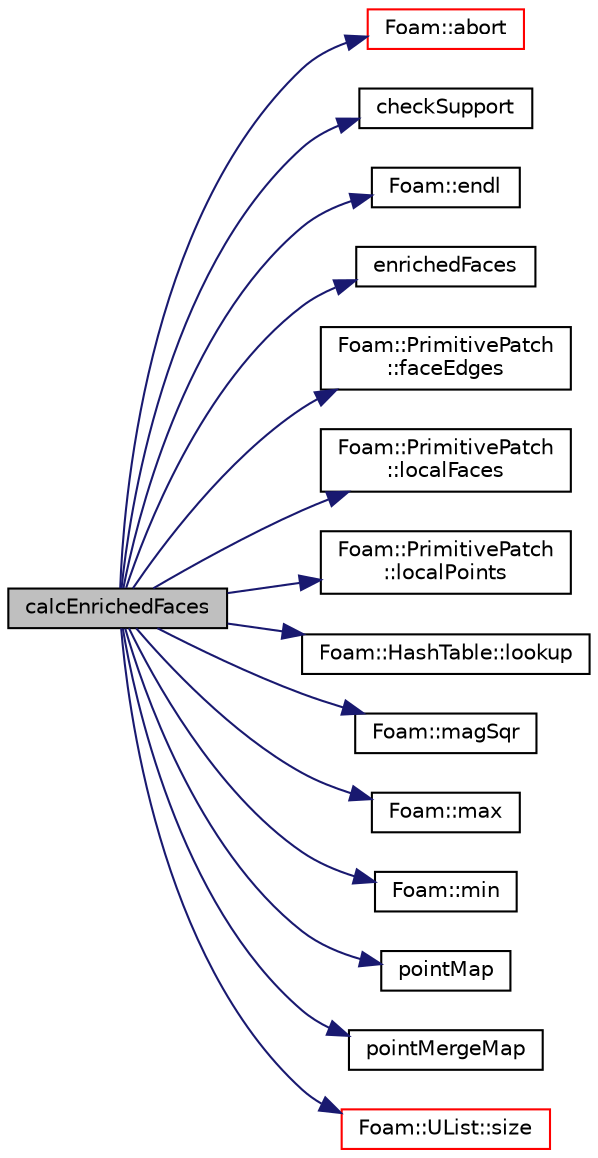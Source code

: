 digraph "calcEnrichedFaces"
{
  bgcolor="transparent";
  edge [fontname="Helvetica",fontsize="10",labelfontname="Helvetica",labelfontsize="10"];
  node [fontname="Helvetica",fontsize="10",shape=record];
  rankdir="LR";
  Node1 [label="calcEnrichedFaces",height=0.2,width=0.4,color="black", fillcolor="grey75", style="filled" fontcolor="black"];
  Node1 -> Node2 [color="midnightblue",fontsize="10",style="solid",fontname="Helvetica"];
  Node2 [label="Foam::abort",height=0.2,width=0.4,color="red",URL="$namespaceFoam.html#a447107a607d03e417307c203fa5fb44b"];
  Node1 -> Node3 [color="midnightblue",fontsize="10",style="solid",fontname="Helvetica"];
  Node3 [label="checkSupport",height=0.2,width=0.4,color="black",URL="$classFoam_1_1enrichedPatch.html#a8e939c13790bd49dc8f7e56014351af6",tooltip="Check if the patch is fully supported. "];
  Node1 -> Node4 [color="midnightblue",fontsize="10",style="solid",fontname="Helvetica"];
  Node4 [label="Foam::endl",height=0.2,width=0.4,color="black",URL="$namespaceFoam.html#a2db8fe02a0d3909e9351bb4275b23ce4",tooltip="Add newline and flush stream. "];
  Node1 -> Node5 [color="midnightblue",fontsize="10",style="solid",fontname="Helvetica"];
  Node5 [label="enrichedFaces",height=0.2,width=0.4,color="black",URL="$classFoam_1_1enrichedPatch.html#aa9d11427817377f93ce954fb48403cbc",tooltip="Return enriched faces. "];
  Node1 -> Node6 [color="midnightblue",fontsize="10",style="solid",fontname="Helvetica"];
  Node6 [label="Foam::PrimitivePatch\l::faceEdges",height=0.2,width=0.4,color="black",URL="$classFoam_1_1PrimitivePatch.html#af8f18d40d14450677bb24334032e7638",tooltip="Return face-edge addressing. "];
  Node1 -> Node7 [color="midnightblue",fontsize="10",style="solid",fontname="Helvetica"];
  Node7 [label="Foam::PrimitivePatch\l::localFaces",height=0.2,width=0.4,color="black",URL="$classFoam_1_1PrimitivePatch.html#af5aca3ce69275c80366bc8d5c0584da2",tooltip="Return patch faces addressing into local point list. "];
  Node1 -> Node8 [color="midnightblue",fontsize="10",style="solid",fontname="Helvetica"];
  Node8 [label="Foam::PrimitivePatch\l::localPoints",height=0.2,width=0.4,color="black",URL="$classFoam_1_1PrimitivePatch.html#a180aa335ba66b3224df33de8eb29b3bf",tooltip="Return pointField of points in patch. "];
  Node1 -> Node9 [color="midnightblue",fontsize="10",style="solid",fontname="Helvetica"];
  Node9 [label="Foam::HashTable::lookup",height=0.2,width=0.4,color="black",URL="$classFoam_1_1HashTable.html#ae793c1cad09e35fc2a91cf9e6150065a",tooltip="Return hashed entry if it exists, or return the given default. "];
  Node1 -> Node10 [color="midnightblue",fontsize="10",style="solid",fontname="Helvetica"];
  Node10 [label="Foam::magSqr",height=0.2,width=0.4,color="black",URL="$namespaceFoam.html#a7e96c2b6f66f356ef358f08e65cb8ace"];
  Node1 -> Node11 [color="midnightblue",fontsize="10",style="solid",fontname="Helvetica"];
  Node11 [label="Foam::max",height=0.2,width=0.4,color="black",URL="$namespaceFoam.html#a0e0c00c14acbabe88eec56a8b0fa2806",tooltip="Find the max value in labelHashSet, optionally limited by second argument. "];
  Node1 -> Node12 [color="midnightblue",fontsize="10",style="solid",fontname="Helvetica"];
  Node12 [label="Foam::min",height=0.2,width=0.4,color="black",URL="$namespaceFoam.html#a96b65441175bbfb9a869045dc05fb0b9",tooltip="Find the min value in labelHashSet, optionally limited by second argument. "];
  Node1 -> Node13 [color="midnightblue",fontsize="10",style="solid",fontname="Helvetica"];
  Node13 [label="pointMap",height=0.2,width=0.4,color="black",URL="$classFoam_1_1enrichedPatch.html#a16a17ab7c73e748c6dc8355cec42f81c",tooltip="Return map of points. "];
  Node1 -> Node14 [color="midnightblue",fontsize="10",style="solid",fontname="Helvetica"];
  Node14 [label="pointMergeMap",height=0.2,width=0.4,color="black",URL="$classFoam_1_1enrichedPatch.html#a06be5834f276490fdcf114f7ce531d69",tooltip="Return map of point merges. "];
  Node1 -> Node15 [color="midnightblue",fontsize="10",style="solid",fontname="Helvetica"];
  Node15 [label="Foam::UList::size",height=0.2,width=0.4,color="red",URL="$classFoam_1_1UList.html#afee03bfededf699921815b2bf3c41e35",tooltip="Override size to be inconsistent with allocated storage. "];
}
